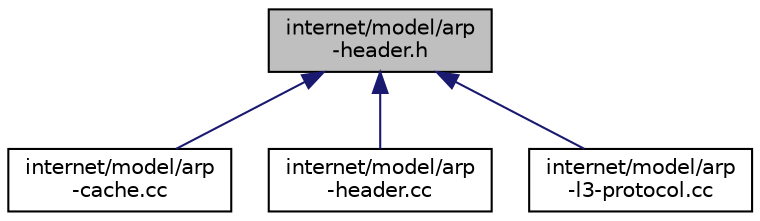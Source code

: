 digraph "internet/model/arp-header.h"
{
  edge [fontname="Helvetica",fontsize="10",labelfontname="Helvetica",labelfontsize="10"];
  node [fontname="Helvetica",fontsize="10",shape=record];
  Node1 [label="internet/model/arp\l-header.h",height=0.2,width=0.4,color="black", fillcolor="grey75", style="filled", fontcolor="black"];
  Node1 -> Node2 [dir="back",color="midnightblue",fontsize="10",style="solid"];
  Node2 [label="internet/model/arp\l-cache.cc",height=0.2,width=0.4,color="black", fillcolor="white", style="filled",URL="$d6/dd8/arp-cache_8cc.html"];
  Node1 -> Node3 [dir="back",color="midnightblue",fontsize="10",style="solid"];
  Node3 [label="internet/model/arp\l-header.cc",height=0.2,width=0.4,color="black", fillcolor="white", style="filled",URL="$df/dff/arp-header_8cc.html"];
  Node1 -> Node4 [dir="back",color="midnightblue",fontsize="10",style="solid"];
  Node4 [label="internet/model/arp\l-l3-protocol.cc",height=0.2,width=0.4,color="black", fillcolor="white", style="filled",URL="$d3/db8/arp-l3-protocol_8cc.html"];
}
